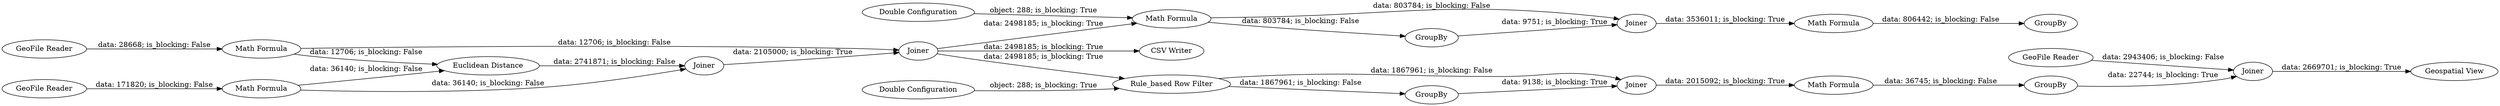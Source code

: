digraph {
	"1002973658921260912_20" [label=Joiner]
	"1002973658921260912_1" [label="GeoFile Reader"]
	"1002973658921260912_16" [label="Geospatial View"]
	"1002973658921260912_22" [label=GroupBy]
	"1002973658921260912_23" [label="CSV Writer"]
	"1002973658921260912_14" [label="GeoFile Reader"]
	"1002973658921260912_12" [label="Math Formula"]
	"1002973658921260912_9" [label="Rule_based Row Filter"]
	"1002973658921260912_18" [label="Math Formula"]
	"1002973658921260912_8" [label="Double Configuration"]
	"1002973658921260912_6" [label=Joiner]
	"1002973658921260912_5" [label="Euclidean Distance"]
	"1002973658921260912_11" [label=Joiner]
	"1002973658921260912_15" [label=Joiner]
	"1002973658921260912_21" [label="Math Formula"]
	"1002973658921260912_7" [label=Joiner]
	"1002973658921260912_4" [label="Math Formula"]
	"1002973658921260912_17" [label="Double Configuration"]
	"1002973658921260912_13" [label=GroupBy]
	"1002973658921260912_3" [label="Math Formula"]
	"1002973658921260912_10" [label=GroupBy]
	"1002973658921260912_2" [label="GeoFile Reader"]
	"1002973658921260912_19" [label=GroupBy]
	"1002973658921260912_10" -> "1002973658921260912_11" [label="data: 9138; is_blocking: True"]
	"1002973658921260912_4" -> "1002973658921260912_5" [label="data: 12706; is_blocking: False"]
	"1002973658921260912_1" -> "1002973658921260912_3" [label="data: 171820; is_blocking: False"]
	"1002973658921260912_11" -> "1002973658921260912_12" [label="data: 2015092; is_blocking: True"]
	"1002973658921260912_15" -> "1002973658921260912_16" [label="data: 2669701; is_blocking: True"]
	"1002973658921260912_6" -> "1002973658921260912_7" [label="data: 2105000; is_blocking: True"]
	"1002973658921260912_3" -> "1002973658921260912_5" [label="data: 36140; is_blocking: False"]
	"1002973658921260912_9" -> "1002973658921260912_10" [label="data: 1867961; is_blocking: False"]
	"1002973658921260912_19" -> "1002973658921260912_20" [label="data: 9751; is_blocking: True"]
	"1002973658921260912_14" -> "1002973658921260912_15" [label="data: 2943406; is_blocking: False"]
	"1002973658921260912_4" -> "1002973658921260912_7" [label="data: 12706; is_blocking: False"]
	"1002973658921260912_2" -> "1002973658921260912_4" [label="data: 28668; is_blocking: False"]
	"1002973658921260912_18" -> "1002973658921260912_19" [label="data: 803784; is_blocking: False"]
	"1002973658921260912_13" -> "1002973658921260912_15" [label="data: 22744; is_blocking: True"]
	"1002973658921260912_20" -> "1002973658921260912_21" [label="data: 3536011; is_blocking: True"]
	"1002973658921260912_7" -> "1002973658921260912_18" [label="data: 2498185; is_blocking: True"]
	"1002973658921260912_8" -> "1002973658921260912_9" [label="object: 288; is_blocking: True"]
	"1002973658921260912_7" -> "1002973658921260912_9" [label="data: 2498185; is_blocking: True"]
	"1002973658921260912_5" -> "1002973658921260912_6" [label="data: 2741871; is_blocking: False"]
	"1002973658921260912_9" -> "1002973658921260912_11" [label="data: 1867961; is_blocking: False"]
	"1002973658921260912_12" -> "1002973658921260912_13" [label="data: 36745; is_blocking: False"]
	"1002973658921260912_21" -> "1002973658921260912_22" [label="data: 806442; is_blocking: False"]
	"1002973658921260912_3" -> "1002973658921260912_6" [label="data: 36140; is_blocking: False"]
	"1002973658921260912_17" -> "1002973658921260912_18" [label="object: 288; is_blocking: True"]
	"1002973658921260912_18" -> "1002973658921260912_20" [label="data: 803784; is_blocking: False"]
	"1002973658921260912_7" -> "1002973658921260912_23" [label="data: 2498185; is_blocking: True"]
	rankdir=LR
}
